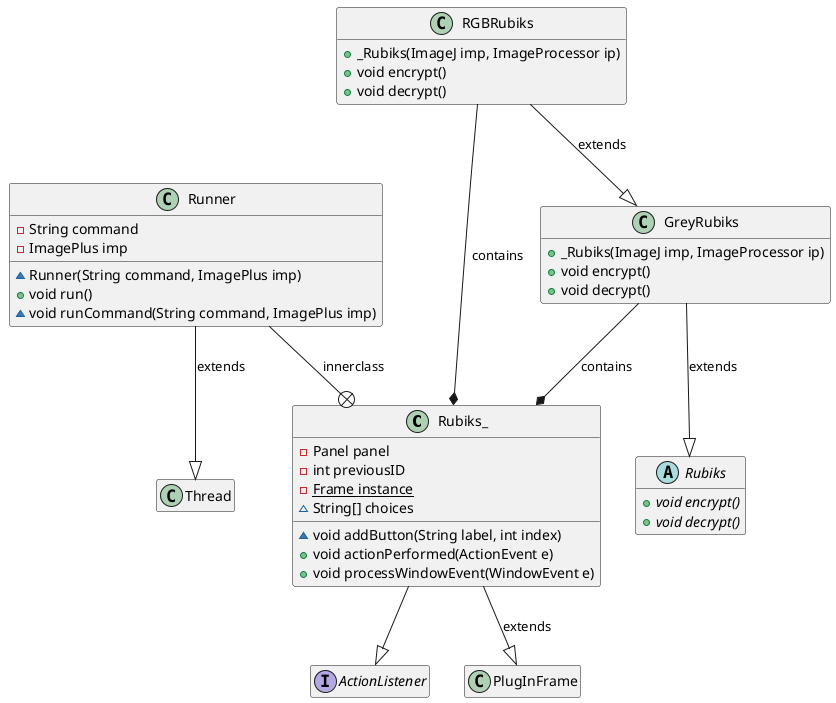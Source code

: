 @startuml
class Rubiks_ {
    - Panel panel
    - int previousID
    {static} - Frame instance
    ~ String[] choices

    ~ void addButton(String label, int index)
    + void actionPerformed(ActionEvent e)
    + void processWindowEvent(WindowEvent e)
}
class Runner {
    - String command
    - ImagePlus imp
    ~Runner(String command, ImagePlus imp)
    + void run()
    ~ void runCommand(String command, ImagePlus imp)

}
class GreyRubiks {
    + _Rubiks(ImageJ imp, ImageProcessor ip)
    + void encrypt()
    + void decrypt()

}
class RGBRubiks {
    + _Rubiks(ImageJ imp, ImageProcessor ip)
    + void encrypt()
    + void decrypt()

}
abstract class Rubiks {
    {abstract} + void encrypt()
    {abstract} + void decrypt()
}
interface ActionListener
class PlugInFrame
class Thread


RGBRubiks --|> GreyRubiks  : extends
RGBRubiks --* Rubiks_ : contains

GreyRubiks --* Rubiks_ : contains
GreyRubiks --|> Rubiks : extends

Rubiks_ --|> PlugInFrame : extends
Rubiks_ --|> ActionListener

Runner --+ Rubiks_ : innerclass
Runner --|> Thread : extends

hide empty members
@enduml